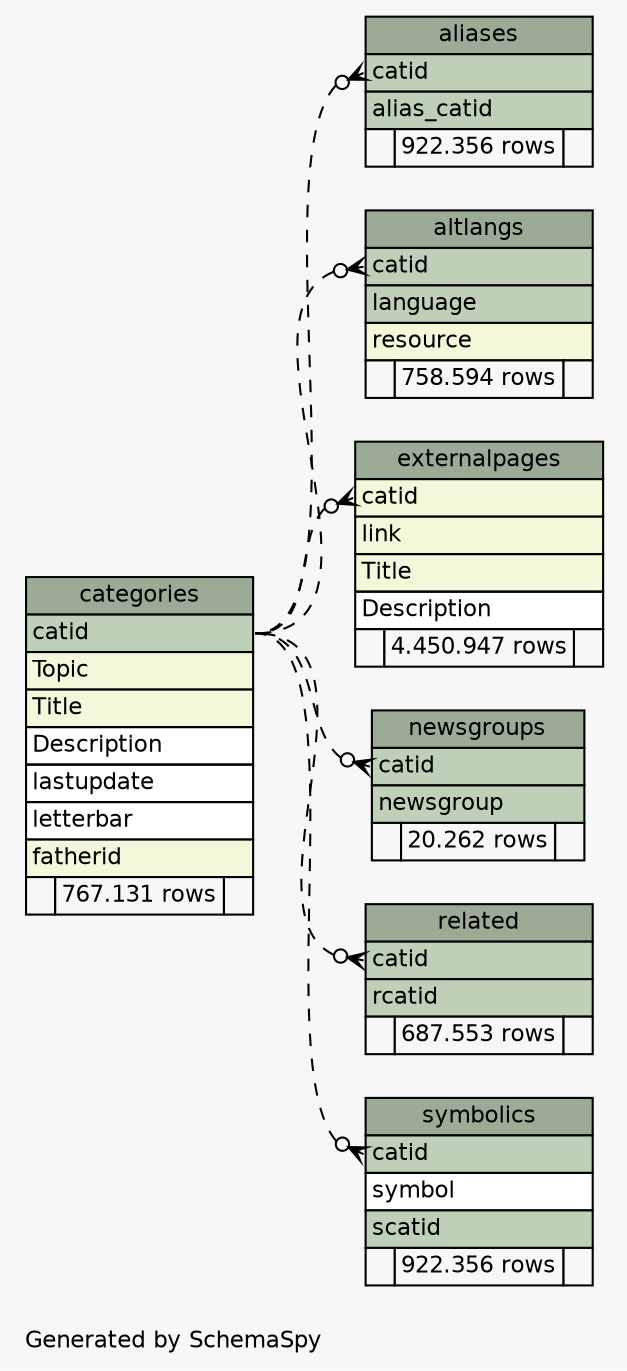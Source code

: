// dot 2.26.3 on Linux 2.6.32-5-amd64
// SchemaSpy rev 590
digraph "largeImpliedRelationshipsDiagram" {
  graph [
    rankdir="RL"
    bgcolor="#f7f7f7"
    label="\nGenerated by SchemaSpy"
    labeljust="l"
    nodesep="0.18"
    ranksep="0.46"
    fontname="Helvetica"
    fontsize="11"
  ];
  node [
    fontname="Helvetica"
    fontsize="11"
    shape="plaintext"
  ];
  edge [
    arrowsize="0.8"
  ];
  "aliases" [
    label=<
    <TABLE BORDER="0" CELLBORDER="1" CELLSPACING="0" BGCOLOR="#ffffff">
      <TR><TD COLSPAN="3" BGCOLOR="#9bab96" ALIGN="CENTER">aliases</TD></TR>
      <TR><TD PORT="catid" COLSPAN="3" BGCOLOR="#bed1b8" ALIGN="LEFT">catid</TD></TR>
      <TR><TD PORT="alias_catid" COLSPAN="3" BGCOLOR="#bed1b8" ALIGN="LEFT">alias_catid</TD></TR>
      <TR><TD ALIGN="LEFT" BGCOLOR="#f7f7f7">  </TD><TD ALIGN="RIGHT" BGCOLOR="#f7f7f7">922.356 rows</TD><TD ALIGN="RIGHT" BGCOLOR="#f7f7f7">  </TD></TR>
    </TABLE>>
    URL="tables/aliases.html"
    tooltip="aliases"
  ];
  "altlangs" [
    label=<
    <TABLE BORDER="0" CELLBORDER="1" CELLSPACING="0" BGCOLOR="#ffffff">
      <TR><TD COLSPAN="3" BGCOLOR="#9bab96" ALIGN="CENTER">altlangs</TD></TR>
      <TR><TD PORT="catid" COLSPAN="3" BGCOLOR="#bed1b8" ALIGN="LEFT">catid</TD></TR>
      <TR><TD PORT="language" COLSPAN="3" BGCOLOR="#bed1b8" ALIGN="LEFT">language</TD></TR>
      <TR><TD PORT="resource" COLSPAN="3" BGCOLOR="#f4f7da" ALIGN="LEFT">resource</TD></TR>
      <TR><TD ALIGN="LEFT" BGCOLOR="#f7f7f7">  </TD><TD ALIGN="RIGHT" BGCOLOR="#f7f7f7">758.594 rows</TD><TD ALIGN="RIGHT" BGCOLOR="#f7f7f7">  </TD></TR>
    </TABLE>>
    URL="tables/altlangs.html"
    tooltip="altlangs"
  ];
  "categories" [
    label=<
    <TABLE BORDER="0" CELLBORDER="1" CELLSPACING="0" BGCOLOR="#ffffff">
      <TR><TD COLSPAN="3" BGCOLOR="#9bab96" ALIGN="CENTER">categories</TD></TR>
      <TR><TD PORT="catid" COLSPAN="3" BGCOLOR="#bed1b8" ALIGN="LEFT">catid</TD></TR>
      <TR><TD PORT="Topic" COLSPAN="3" BGCOLOR="#f4f7da" ALIGN="LEFT">Topic</TD></TR>
      <TR><TD PORT="Title" COLSPAN="3" BGCOLOR="#f4f7da" ALIGN="LEFT">Title</TD></TR>
      <TR><TD PORT="Description" COLSPAN="3" ALIGN="LEFT">Description</TD></TR>
      <TR><TD PORT="lastupdate" COLSPAN="3" ALIGN="LEFT">lastupdate</TD></TR>
      <TR><TD PORT="letterbar" COLSPAN="3" ALIGN="LEFT">letterbar</TD></TR>
      <TR><TD PORT="fatherid" COLSPAN="3" BGCOLOR="#f4f7da" ALIGN="LEFT">fatherid</TD></TR>
      <TR><TD ALIGN="LEFT" BGCOLOR="#f7f7f7">  </TD><TD ALIGN="RIGHT" BGCOLOR="#f7f7f7">767.131 rows</TD><TD ALIGN="RIGHT" BGCOLOR="#f7f7f7">  </TD></TR>
    </TABLE>>
    URL="tables/categories.html"
    tooltip="categories"
  ];
  "externalpages" [
    label=<
    <TABLE BORDER="0" CELLBORDER="1" CELLSPACING="0" BGCOLOR="#ffffff">
      <TR><TD COLSPAN="3" BGCOLOR="#9bab96" ALIGN="CENTER">externalpages</TD></TR>
      <TR><TD PORT="catid" COLSPAN="3" BGCOLOR="#f4f7da" ALIGN="LEFT">catid</TD></TR>
      <TR><TD PORT="link" COLSPAN="3" BGCOLOR="#f4f7da" ALIGN="LEFT">link</TD></TR>
      <TR><TD PORT="Title" COLSPAN="3" BGCOLOR="#f4f7da" ALIGN="LEFT">Title</TD></TR>
      <TR><TD PORT="Description" COLSPAN="3" ALIGN="LEFT">Description</TD></TR>
      <TR><TD ALIGN="LEFT" BGCOLOR="#f7f7f7">  </TD><TD ALIGN="RIGHT" BGCOLOR="#f7f7f7">4.450.947 rows</TD><TD ALIGN="RIGHT" BGCOLOR="#f7f7f7">  </TD></TR>
    </TABLE>>
    URL="tables/externalpages.html"
    tooltip="externalpages"
  ];
  "newsgroups" [
    label=<
    <TABLE BORDER="0" CELLBORDER="1" CELLSPACING="0" BGCOLOR="#ffffff">
      <TR><TD COLSPAN="3" BGCOLOR="#9bab96" ALIGN="CENTER">newsgroups</TD></TR>
      <TR><TD PORT="catid" COLSPAN="3" BGCOLOR="#bed1b8" ALIGN="LEFT">catid</TD></TR>
      <TR><TD PORT="newsgroup" COLSPAN="3" BGCOLOR="#bed1b8" ALIGN="LEFT">newsgroup</TD></TR>
      <TR><TD ALIGN="LEFT" BGCOLOR="#f7f7f7">  </TD><TD ALIGN="RIGHT" BGCOLOR="#f7f7f7">20.262 rows</TD><TD ALIGN="RIGHT" BGCOLOR="#f7f7f7">  </TD></TR>
    </TABLE>>
    URL="tables/newsgroups.html"
    tooltip="newsgroups"
  ];
  "related" [
    label=<
    <TABLE BORDER="0" CELLBORDER="1" CELLSPACING="0" BGCOLOR="#ffffff">
      <TR><TD COLSPAN="3" BGCOLOR="#9bab96" ALIGN="CENTER">related</TD></TR>
      <TR><TD PORT="catid" COLSPAN="3" BGCOLOR="#bed1b8" ALIGN="LEFT">catid</TD></TR>
      <TR><TD PORT="rcatid" COLSPAN="3" BGCOLOR="#bed1b8" ALIGN="LEFT">rcatid</TD></TR>
      <TR><TD ALIGN="LEFT" BGCOLOR="#f7f7f7">  </TD><TD ALIGN="RIGHT" BGCOLOR="#f7f7f7">687.553 rows</TD><TD ALIGN="RIGHT" BGCOLOR="#f7f7f7">  </TD></TR>
    </TABLE>>
    URL="tables/related.html"
    tooltip="related"
  ];
  "symbolics" [
    label=<
    <TABLE BORDER="0" CELLBORDER="1" CELLSPACING="0" BGCOLOR="#ffffff">
      <TR><TD COLSPAN="3" BGCOLOR="#9bab96" ALIGN="CENTER">symbolics</TD></TR>
      <TR><TD PORT="catid" COLSPAN="3" BGCOLOR="#bed1b8" ALIGN="LEFT">catid</TD></TR>
      <TR><TD PORT="symbol" COLSPAN="3" ALIGN="LEFT">symbol</TD></TR>
      <TR><TD PORT="scatid" COLSPAN="3" BGCOLOR="#bed1b8" ALIGN="LEFT">scatid</TD></TR>
      <TR><TD ALIGN="LEFT" BGCOLOR="#f7f7f7">  </TD><TD ALIGN="RIGHT" BGCOLOR="#f7f7f7">922.356 rows</TD><TD ALIGN="RIGHT" BGCOLOR="#f7f7f7">  </TD></TR>
    </TABLE>>
    URL="tables/symbolics.html"
    tooltip="symbolics"
  ];
  "aliases":"catid":w -> "categories":"catid":e [arrowhead=none dir=back arrowtail=crowodot style=dashed];
  "altlangs":"catid":w -> "categories":"catid":e [arrowhead=none dir=back arrowtail=crowodot style=dashed];
  "externalpages":"catid":w -> "categories":"catid":e [arrowhead=none dir=back arrowtail=crowodot style=dashed];
  "newsgroups":"catid":w -> "categories":"catid":e [arrowhead=none dir=back arrowtail=crowodot style=dashed];
  "related":"catid":w -> "categories":"catid":e [arrowhead=none dir=back arrowtail=crowodot style=dashed];
  "symbolics":"catid":w -> "categories":"catid":e [arrowhead=none dir=back arrowtail=crowodot style=dashed];
}

